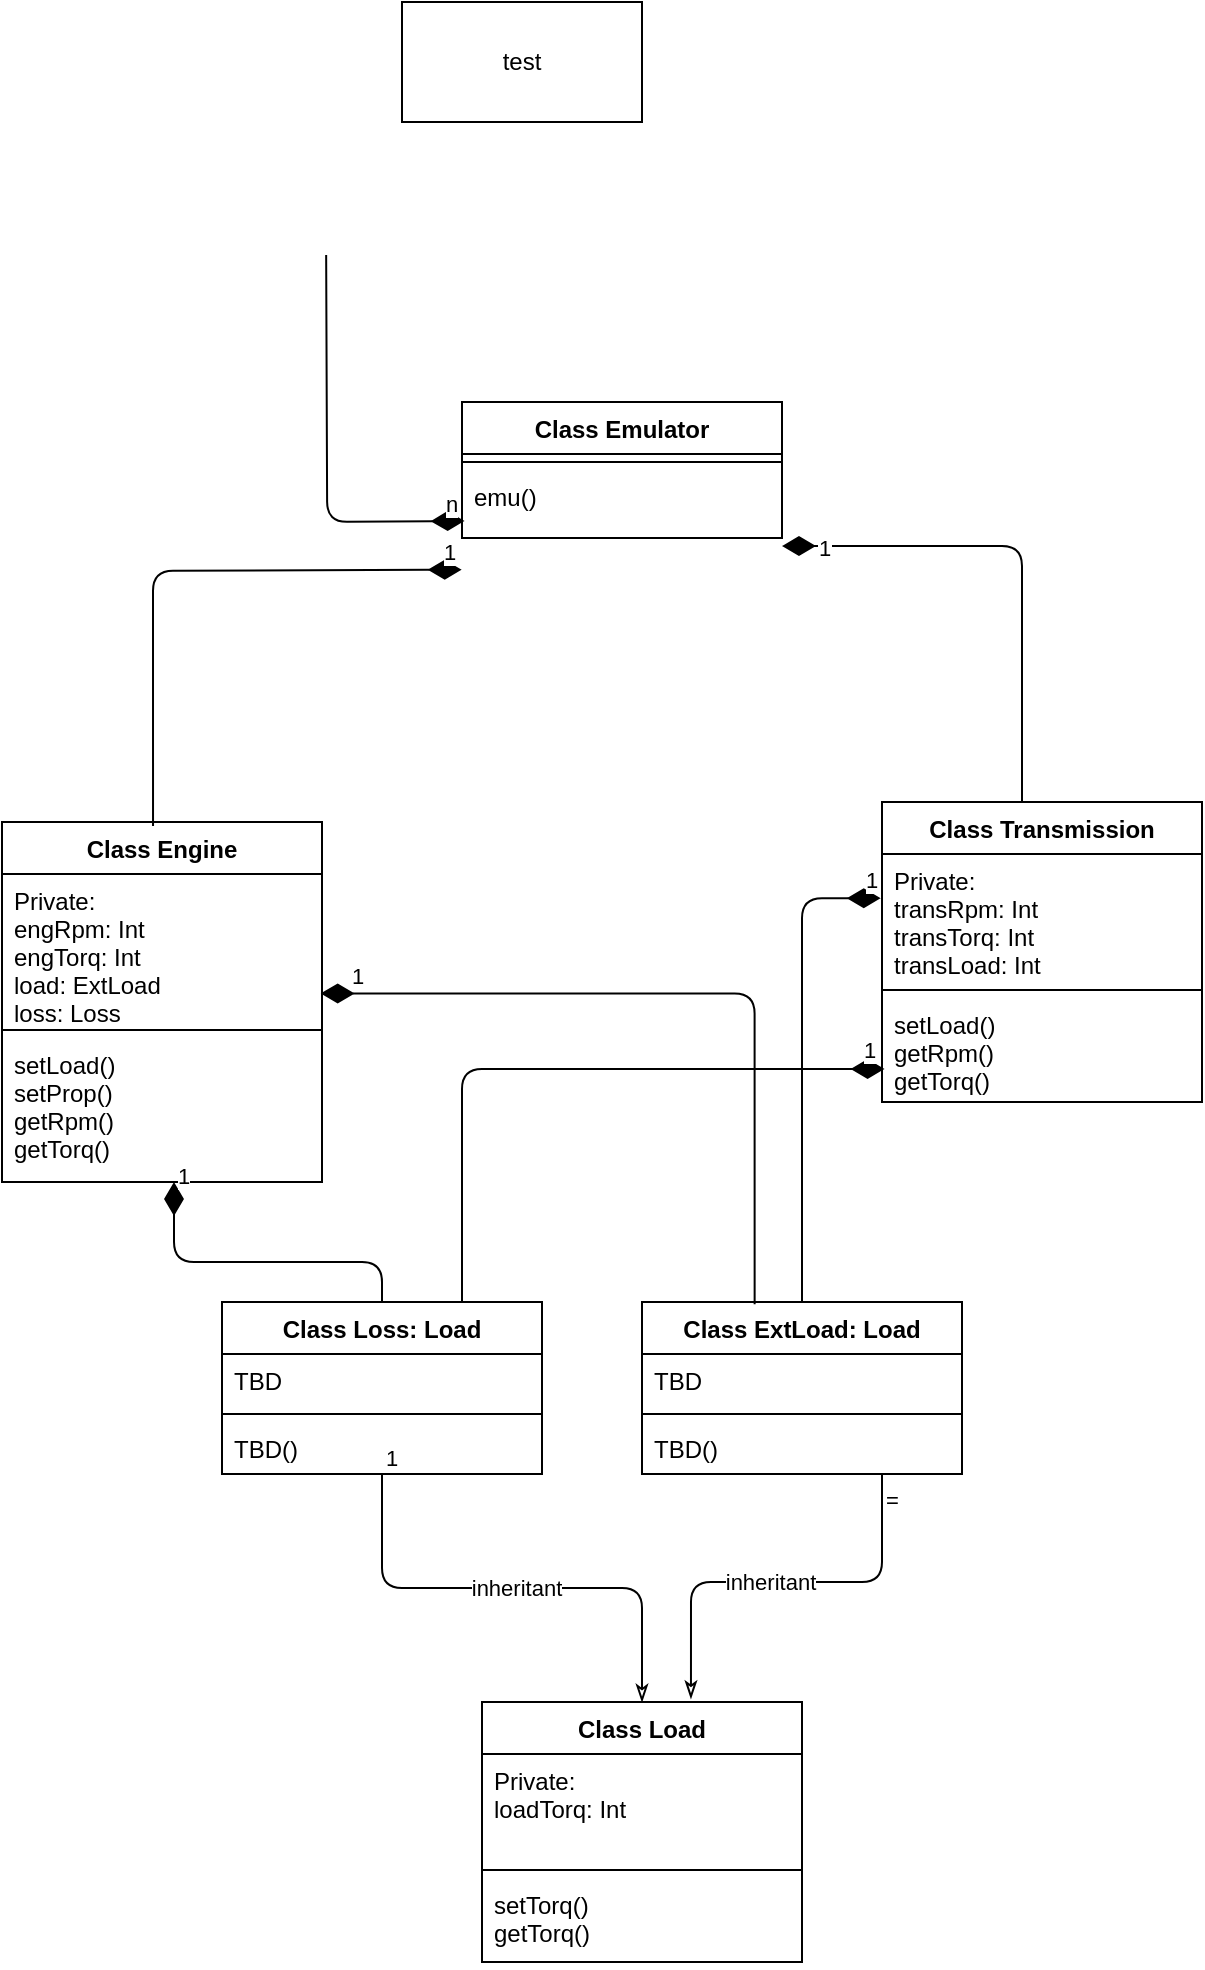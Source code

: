 <mxfile>
    <diagram id="GP0YNp44nlQtGhltSVO9" name="Page-1">
        <mxGraphModel dx="1089" dy="918" grid="1" gridSize="10" guides="1" tooltips="1" connect="1" arrows="1" fold="1" page="1" pageScale="1" pageWidth="850" pageHeight="1100" math="0" shadow="0">
            <root>
                <mxCell id="0"/>
                <mxCell id="1" parent="0"/>
                <mxCell id="2" value="Class Emulator" style="swimlane;fontStyle=1;align=center;verticalAlign=top;childLayout=stackLayout;horizontal=1;startSize=26;horizontalStack=0;resizeParent=1;resizeParentMax=0;resizeLast=0;collapsible=1;marginBottom=0;" parent="1" vertex="1">
                    <mxGeometry x="310" y="340" width="160" height="68" as="geometry"/>
                </mxCell>
                <mxCell id="4" value="" style="line;strokeWidth=1;fillColor=none;align=left;verticalAlign=middle;spacingTop=-1;spacingLeft=3;spacingRight=3;rotatable=0;labelPosition=right;points=[];portConstraint=eastwest;" parent="2" vertex="1">
                    <mxGeometry y="26" width="160" height="8" as="geometry"/>
                </mxCell>
                <mxCell id="5" value="emu()" style="text;strokeColor=none;fillColor=none;align=left;verticalAlign=top;spacingLeft=4;spacingRight=4;overflow=hidden;rotatable=0;points=[[0,0.5],[1,0.5]];portConstraint=eastwest;" parent="2" vertex="1">
                    <mxGeometry y="34" width="160" height="34" as="geometry"/>
                </mxCell>
                <mxCell id="6" value="Class Engine&#10;" style="swimlane;fontStyle=1;align=center;verticalAlign=top;childLayout=stackLayout;horizontal=1;startSize=26;horizontalStack=0;resizeParent=1;resizeParentMax=0;resizeLast=0;collapsible=1;marginBottom=0;" parent="1" vertex="1">
                    <mxGeometry x="80" y="550" width="160" height="180" as="geometry"/>
                </mxCell>
                <mxCell id="7" value="Private:&#10;engRpm: Int&#10;engTorq: Int&#10;load: ExtLoad&#10;loss: Loss" style="text;strokeColor=none;fillColor=none;align=left;verticalAlign=top;spacingLeft=4;spacingRight=4;overflow=hidden;rotatable=0;points=[[0,0.5],[1,0.5]];portConstraint=eastwest;" parent="6" vertex="1">
                    <mxGeometry y="26" width="160" height="74" as="geometry"/>
                </mxCell>
                <mxCell id="8" value="" style="line;strokeWidth=1;fillColor=none;align=left;verticalAlign=middle;spacingTop=-1;spacingLeft=3;spacingRight=3;rotatable=0;labelPosition=right;points=[];portConstraint=eastwest;" parent="6" vertex="1">
                    <mxGeometry y="100" width="160" height="8" as="geometry"/>
                </mxCell>
                <mxCell id="9" value="setLoad()&#10;setProp()&#10;getRpm()&#10;getTorq()&#10;" style="text;strokeColor=none;fillColor=none;align=left;verticalAlign=top;spacingLeft=4;spacingRight=4;overflow=hidden;rotatable=0;points=[[0,0.5],[1,0.5]];portConstraint=eastwest;" parent="6" vertex="1">
                    <mxGeometry y="108" width="160" height="72" as="geometry"/>
                </mxCell>
                <mxCell id="10" value="Class Transmission&#10;" style="swimlane;fontStyle=1;align=center;verticalAlign=top;childLayout=stackLayout;horizontal=1;startSize=26;horizontalStack=0;resizeParent=1;resizeParentMax=0;resizeLast=0;collapsible=1;marginBottom=0;" parent="1" vertex="1">
                    <mxGeometry x="520" y="540" width="160" height="150" as="geometry"/>
                </mxCell>
                <mxCell id="11" value="Private:&#10;transRpm: Int&#10;transTorq: Int&#10;transLoad: Int" style="text;strokeColor=none;fillColor=none;align=left;verticalAlign=top;spacingLeft=4;spacingRight=4;overflow=hidden;rotatable=0;points=[[0,0.5],[1,0.5]];portConstraint=eastwest;" parent="10" vertex="1">
                    <mxGeometry y="26" width="160" height="64" as="geometry"/>
                </mxCell>
                <mxCell id="12" value="" style="line;strokeWidth=1;fillColor=none;align=left;verticalAlign=middle;spacingTop=-1;spacingLeft=3;spacingRight=3;rotatable=0;labelPosition=right;points=[];portConstraint=eastwest;" parent="10" vertex="1">
                    <mxGeometry y="90" width="160" height="8" as="geometry"/>
                </mxCell>
                <mxCell id="13" value="setLoad()&#10;getRpm()&#10;getTorq()" style="text;strokeColor=none;fillColor=none;align=left;verticalAlign=top;spacingLeft=4;spacingRight=4;overflow=hidden;rotatable=0;points=[[0,0.5],[1,0.5]];portConstraint=eastwest;" parent="10" vertex="1">
                    <mxGeometry y="98" width="160" height="52" as="geometry"/>
                </mxCell>
                <mxCell id="18" value="1" style="endArrow=none;html=1;endSize=12;startArrow=diamondThin;startSize=14;startFill=1;edgeStyle=orthogonalEdgeStyle;align=left;verticalAlign=bottom;exitX=-0.001;exitY=0.629;exitDx=0;exitDy=0;entryX=0.472;entryY=0.011;entryDx=0;entryDy=0;exitPerimeter=0;entryPerimeter=0;endFill=0;" parent="1" target="6" edge="1">
                    <mxGeometry x="-0.925" relative="1" as="geometry">
                        <mxPoint x="309.84" y="423.868" as="sourcePoint"/>
                        <mxPoint x="390" y="540" as="targetPoint"/>
                        <mxPoint as="offset"/>
                    </mxGeometry>
                </mxCell>
                <mxCell id="30" value="n" style="endArrow=none;html=1;endSize=12;startArrow=diamondThin;startSize=14;startFill=1;edgeStyle=orthogonalEdgeStyle;align=left;verticalAlign=bottom;exitX=0.008;exitY=0.364;exitDx=0;exitDy=0;entryX=1.013;entryY=0.79;entryDx=0;entryDy=0;entryPerimeter=0;exitPerimeter=0;endFill=0;" parent="1" edge="1">
                    <mxGeometry x="-0.888" relative="1" as="geometry">
                        <mxPoint x="311.28" y="399.488" as="sourcePoint"/>
                        <mxPoint x="242.08" y="266.54" as="targetPoint"/>
                        <mxPoint as="offset"/>
                    </mxGeometry>
                </mxCell>
                <mxCell id="19" value="" style="endArrow=none;html=1;endSize=12;startArrow=diamondThin;startSize=14;startFill=1;edgeStyle=orthogonalEdgeStyle;align=left;verticalAlign=bottom;exitX=1;exitY=0.5;exitDx=0;exitDy=0;endFill=0;" parent="1" edge="1">
                    <mxGeometry x="-1" y="3" relative="1" as="geometry">
                        <mxPoint x="470" y="412" as="sourcePoint"/>
                        <mxPoint x="590" y="540" as="targetPoint"/>
                        <Array as="points">
                            <mxPoint x="590" y="412"/>
                            <mxPoint x="590" y="540"/>
                        </Array>
                    </mxGeometry>
                </mxCell>
                <mxCell id="25" value="1" style="edgeLabel;html=1;align=center;verticalAlign=middle;resizable=0;points=[];" parent="19" vertex="1" connectable="0">
                    <mxGeometry x="-0.907" y="-1" relative="1" as="geometry">
                        <mxPoint x="9" as="offset"/>
                    </mxGeometry>
                </mxCell>
                <mxCell id="31" value="Class Load" style="swimlane;fontStyle=1;align=center;verticalAlign=top;childLayout=stackLayout;horizontal=1;startSize=26;horizontalStack=0;resizeParent=1;resizeParentMax=0;resizeLast=0;collapsible=1;marginBottom=0;" parent="1" vertex="1">
                    <mxGeometry x="320" y="990" width="160" height="130" as="geometry"/>
                </mxCell>
                <mxCell id="32" value="Private:&#10;loadTorq: Int" style="text;strokeColor=none;fillColor=none;align=left;verticalAlign=top;spacingLeft=4;spacingRight=4;overflow=hidden;rotatable=0;points=[[0,0.5],[1,0.5]];portConstraint=eastwest;" parent="31" vertex="1">
                    <mxGeometry y="26" width="160" height="54" as="geometry"/>
                </mxCell>
                <mxCell id="33" value="" style="line;strokeWidth=1;fillColor=none;align=left;verticalAlign=middle;spacingTop=-1;spacingLeft=3;spacingRight=3;rotatable=0;labelPosition=right;points=[];portConstraint=eastwest;" parent="31" vertex="1">
                    <mxGeometry y="80" width="160" height="8" as="geometry"/>
                </mxCell>
                <mxCell id="34" value="setTorq()&#10;getTorq()" style="text;strokeColor=none;fillColor=none;align=left;verticalAlign=top;spacingLeft=4;spacingRight=4;overflow=hidden;rotatable=0;points=[[0,0.5],[1,0.5]];portConstraint=eastwest;" parent="31" vertex="1">
                    <mxGeometry y="88" width="160" height="42" as="geometry"/>
                </mxCell>
                <mxCell id="36" value="Class Loss: Load" style="swimlane;fontStyle=1;align=center;verticalAlign=top;childLayout=stackLayout;horizontal=1;startSize=26;horizontalStack=0;resizeParent=1;resizeParentMax=0;resizeLast=0;collapsible=1;marginBottom=0;" parent="1" vertex="1">
                    <mxGeometry x="190" y="790" width="160" height="86" as="geometry"/>
                </mxCell>
                <mxCell id="37" value="TBD" style="text;strokeColor=none;fillColor=none;align=left;verticalAlign=top;spacingLeft=4;spacingRight=4;overflow=hidden;rotatable=0;points=[[0,0.5],[1,0.5]];portConstraint=eastwest;" parent="36" vertex="1">
                    <mxGeometry y="26" width="160" height="26" as="geometry"/>
                </mxCell>
                <mxCell id="38" value="" style="line;strokeWidth=1;fillColor=none;align=left;verticalAlign=middle;spacingTop=-1;spacingLeft=3;spacingRight=3;rotatable=0;labelPosition=right;points=[];portConstraint=eastwest;" parent="36" vertex="1">
                    <mxGeometry y="52" width="160" height="8" as="geometry"/>
                </mxCell>
                <mxCell id="39" value="TBD()" style="text;strokeColor=none;fillColor=none;align=left;verticalAlign=top;spacingLeft=4;spacingRight=4;overflow=hidden;rotatable=0;points=[[0,0.5],[1,0.5]];portConstraint=eastwest;" parent="36" vertex="1">
                    <mxGeometry y="60" width="160" height="26" as="geometry"/>
                </mxCell>
                <mxCell id="40" value="" style="endArrow=classicThin;endFill=0;html=1;edgeStyle=orthogonalEdgeStyle;align=left;verticalAlign=top;" parent="1" source="36" target="31" edge="1">
                    <mxGeometry x="-1" relative="1" as="geometry">
                        <mxPoint x="130" y="862.66" as="sourcePoint"/>
                        <mxPoint x="290" y="862.66" as="targetPoint"/>
                    </mxGeometry>
                </mxCell>
                <mxCell id="41" value="1" style="edgeLabel;resizable=0;html=1;align=left;verticalAlign=bottom;" parent="40" connectable="0" vertex="1">
                    <mxGeometry x="-1" relative="1" as="geometry"/>
                </mxCell>
                <mxCell id="42" value="inheritant" style="edgeLabel;html=1;align=center;verticalAlign=middle;resizable=0;points=[];" parent="40" vertex="1" connectable="0">
                    <mxGeometry x="0.366" relative="1" as="geometry">
                        <mxPoint x="-43" as="offset"/>
                    </mxGeometry>
                </mxCell>
                <mxCell id="43" value="Class ExtLoad: Load" style="swimlane;fontStyle=1;align=center;verticalAlign=top;childLayout=stackLayout;horizontal=1;startSize=26;horizontalStack=0;resizeParent=1;resizeParentMax=0;resizeLast=0;collapsible=1;marginBottom=0;" parent="1" vertex="1">
                    <mxGeometry x="400" y="790" width="160" height="86" as="geometry"/>
                </mxCell>
                <mxCell id="44" value="TBD" style="text;strokeColor=none;fillColor=none;align=left;verticalAlign=top;spacingLeft=4;spacingRight=4;overflow=hidden;rotatable=0;points=[[0,0.5],[1,0.5]];portConstraint=eastwest;" parent="43" vertex="1">
                    <mxGeometry y="26" width="160" height="26" as="geometry"/>
                </mxCell>
                <mxCell id="45" value="" style="line;strokeWidth=1;fillColor=none;align=left;verticalAlign=middle;spacingTop=-1;spacingLeft=3;spacingRight=3;rotatable=0;labelPosition=right;points=[];portConstraint=eastwest;" parent="43" vertex="1">
                    <mxGeometry y="52" width="160" height="8" as="geometry"/>
                </mxCell>
                <mxCell id="46" value="TBD()" style="text;strokeColor=none;fillColor=none;align=left;verticalAlign=top;spacingLeft=4;spacingRight=4;overflow=hidden;rotatable=0;points=[[0,0.5],[1,0.5]];portConstraint=eastwest;" parent="43" vertex="1">
                    <mxGeometry y="60" width="160" height="26" as="geometry"/>
                </mxCell>
                <mxCell id="47" value="=" style="endArrow=classicThin;endFill=0;html=1;edgeStyle=orthogonalEdgeStyle;align=left;verticalAlign=top;entryX=0.653;entryY=-0.013;entryDx=0;entryDy=0;entryPerimeter=0;" parent="1" source="43" target="31" edge="1">
                    <mxGeometry x="-1" relative="1" as="geometry">
                        <mxPoint x="410" y="885.0" as="sourcePoint"/>
                        <mxPoint x="300" y="885.0" as="targetPoint"/>
                        <Array as="points">
                            <mxPoint x="520" y="930"/>
                            <mxPoint x="424" y="930"/>
                        </Array>
                        <mxPoint as="offset"/>
                    </mxGeometry>
                </mxCell>
                <mxCell id="49" value="inheritant" style="edgeLabel;html=1;align=center;verticalAlign=middle;resizable=0;points=[];" parent="47" vertex="1" connectable="0">
                    <mxGeometry x="0.366" relative="1" as="geometry">
                        <mxPoint x="32" as="offset"/>
                    </mxGeometry>
                </mxCell>
                <mxCell id="50" value="1" style="endArrow=none;html=1;endSize=12;startArrow=diamondThin;startSize=14;startFill=1;edgeStyle=orthogonalEdgeStyle;align=left;verticalAlign=bottom;entryX=0.5;entryY=0;entryDx=0;entryDy=0;endFill=0;" parent="1" source="9" target="36" edge="1">
                    <mxGeometry x="-0.925" relative="1" as="geometry">
                        <mxPoint x="319.84" y="433.868" as="sourcePoint"/>
                        <mxPoint x="165.52" y="561.98" as="targetPoint"/>
                        <mxPoint as="offset"/>
                        <Array as="points">
                            <mxPoint x="166" y="770"/>
                            <mxPoint x="270" y="770"/>
                        </Array>
                    </mxGeometry>
                </mxCell>
                <mxCell id="51" value="1" style="endArrow=none;html=1;endSize=12;startArrow=diamondThin;startSize=14;startFill=1;edgeStyle=orthogonalEdgeStyle;align=left;verticalAlign=bottom;exitX=0.996;exitY=0.807;exitDx=0;exitDy=0;entryX=0.352;entryY=0.013;entryDx=0;entryDy=0;exitPerimeter=0;entryPerimeter=0;endFill=0;" parent="1" source="7" target="43" edge="1">
                    <mxGeometry x="-0.925" relative="1" as="geometry">
                        <mxPoint x="329.84" y="443.868" as="sourcePoint"/>
                        <mxPoint x="175.52" y="571.98" as="targetPoint"/>
                        <mxPoint as="offset"/>
                    </mxGeometry>
                </mxCell>
                <mxCell id="52" value="1" style="endArrow=none;html=1;endSize=12;startArrow=diamondThin;startSize=14;startFill=1;edgeStyle=orthogonalEdgeStyle;align=left;verticalAlign=bottom;exitX=-0.004;exitY=0.345;exitDx=0;exitDy=0;entryX=0.5;entryY=0;entryDx=0;entryDy=0;exitPerimeter=0;endFill=0;" parent="1" source="11" target="43" edge="1">
                    <mxGeometry x="-0.925" relative="1" as="geometry">
                        <mxPoint x="339.84" y="453.868" as="sourcePoint"/>
                        <mxPoint x="185.52" y="581.98" as="targetPoint"/>
                        <mxPoint as="offset"/>
                    </mxGeometry>
                </mxCell>
                <mxCell id="53" value="1" style="endArrow=none;html=1;endSize=12;startArrow=diamondThin;startSize=14;startFill=1;edgeStyle=orthogonalEdgeStyle;align=left;verticalAlign=bottom;exitX=0.008;exitY=0.682;exitDx=0;exitDy=0;entryX=0.75;entryY=0;entryDx=0;entryDy=0;exitPerimeter=0;endFill=0;" parent="1" source="13" target="36" edge="1">
                    <mxGeometry x="-0.925" relative="1" as="geometry">
                        <mxPoint x="349.84" y="463.868" as="sourcePoint"/>
                        <mxPoint x="195.52" y="591.98" as="targetPoint"/>
                        <mxPoint as="offset"/>
                    </mxGeometry>
                </mxCell>
                <mxCell id="54" value="test" style="rounded=0;whiteSpace=wrap;html=1;" vertex="1" parent="1">
                    <mxGeometry x="280" y="140" width="120" height="60" as="geometry"/>
                </mxCell>
            </root>
        </mxGraphModel>
    </diagram>
</mxfile>